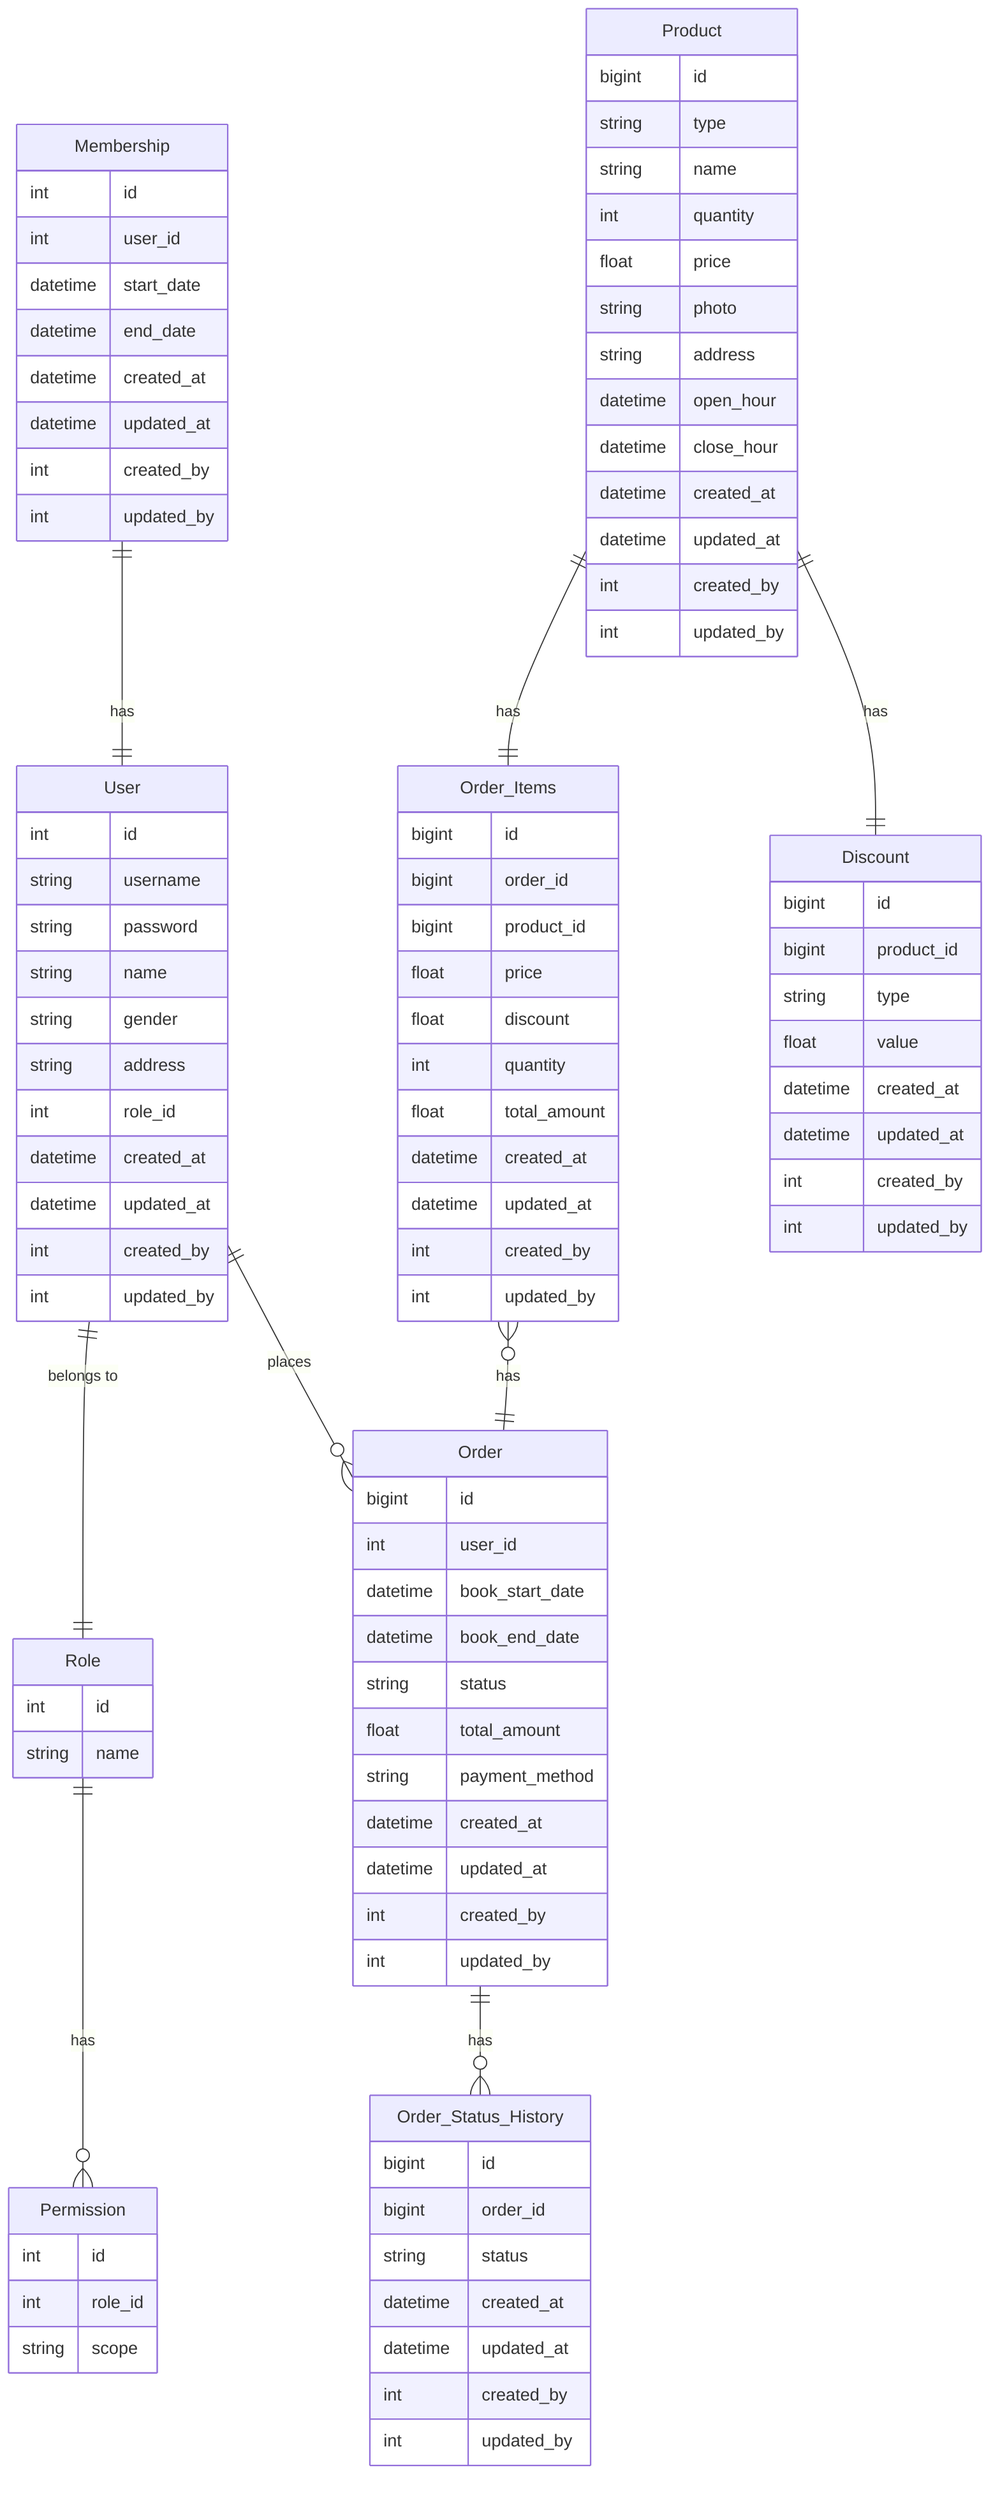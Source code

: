 erDiagram
    User {
        int id
        string username
        string password
        string name
        string gender
        string address
        int role_id
        datetime created_at
        datetime updated_at
        int created_by
        int updated_by
    }
    Role {
        int id
        string name
    }
    Permission {
        int id
        int role_id
        string scope
    }
    Product {
        bigint id
        string type
        string name
        int quantity
        float price
        string photo
        string address
        datetime open_hour
        datetime close_hour
        datetime created_at
        datetime updated_at
        int created_by
        int updated_by
    }
    Discount {
        bigint id
        bigint product_id
        string type
        float value
        datetime created_at
        datetime updated_at
        int created_by
        int updated_by
    }
    Order {
        bigint id
        int user_id
        datetime book_start_date
        datetime book_end_date
        string status
        float total_amount
        string payment_method
        datetime created_at
        datetime updated_at
        int created_by
        int updated_by
    }
    Order_Items {
        bigint id
        bigint order_id
        bigint product_id
        float price
        float discount
        int quantity
        float total_amount
        datetime created_at
        datetime updated_at
        int created_by
        int updated_by
    }
    Membership {
        int id
        int user_id
        datetime start_date
        datetime end_date
        datetime created_at
        datetime updated_at
        int created_by
        int updated_by
    }
    Order_Status_History {
        bigint id
        bigint order_id
        string status
        datetime created_at
        datetime updated_at
        int created_by
        int updated_by
    }

    User ||--|| Role : "belongs to"
    Role ||--o{ Permission : "has"
    Product ||--|| Order_Items : "has"
    Product ||--|| Discount : "has"
    User ||--o{ Order : "places"
    Order ||--o{ Order_Status_History : "has"
    Order_Items }o--|| Order : "has"
    Membership ||--|| User : "has"